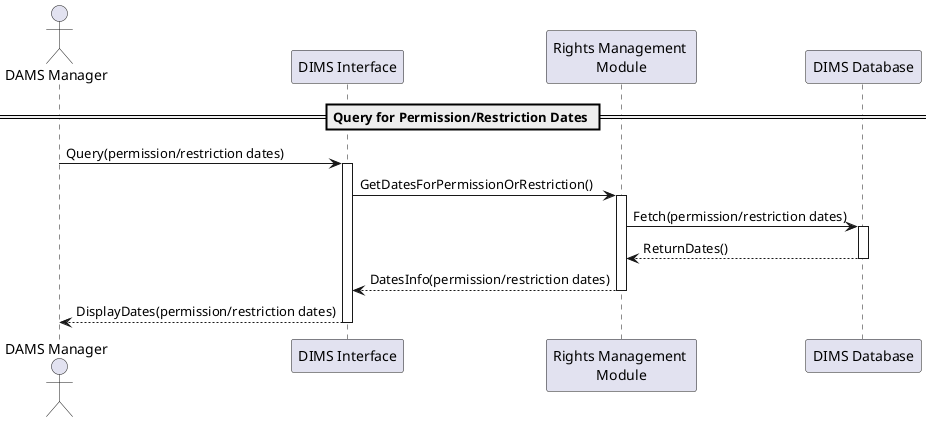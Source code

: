 @startuml
actor DAMSManager as "DAMS Manager"
participant DIMSInterface as "DIMS Interface"
participant RightsManagementModule as "Rights Management \nModule"
participant Database as "DIMS Database"

== Query for Permission/Restriction Dates ==

DAMSManager -> DIMSInterface : Query(permission/restriction dates)
activate DIMSInterface

DIMSInterface -> RightsManagementModule : GetDatesForPermissionOrRestriction()
activate RightsManagementModule

RightsManagementModule -> Database : Fetch(permission/restriction dates)
activate Database

Database --> RightsManagementModule : ReturnDates()
deactivate Database

RightsManagementModule --> DIMSInterface : DatesInfo(permission/restriction dates)
deactivate RightsManagementModule

DIMSInterface --> DAMSManager : DisplayDates(permission/restriction dates)
deactivate DIMSInterface

@enduml